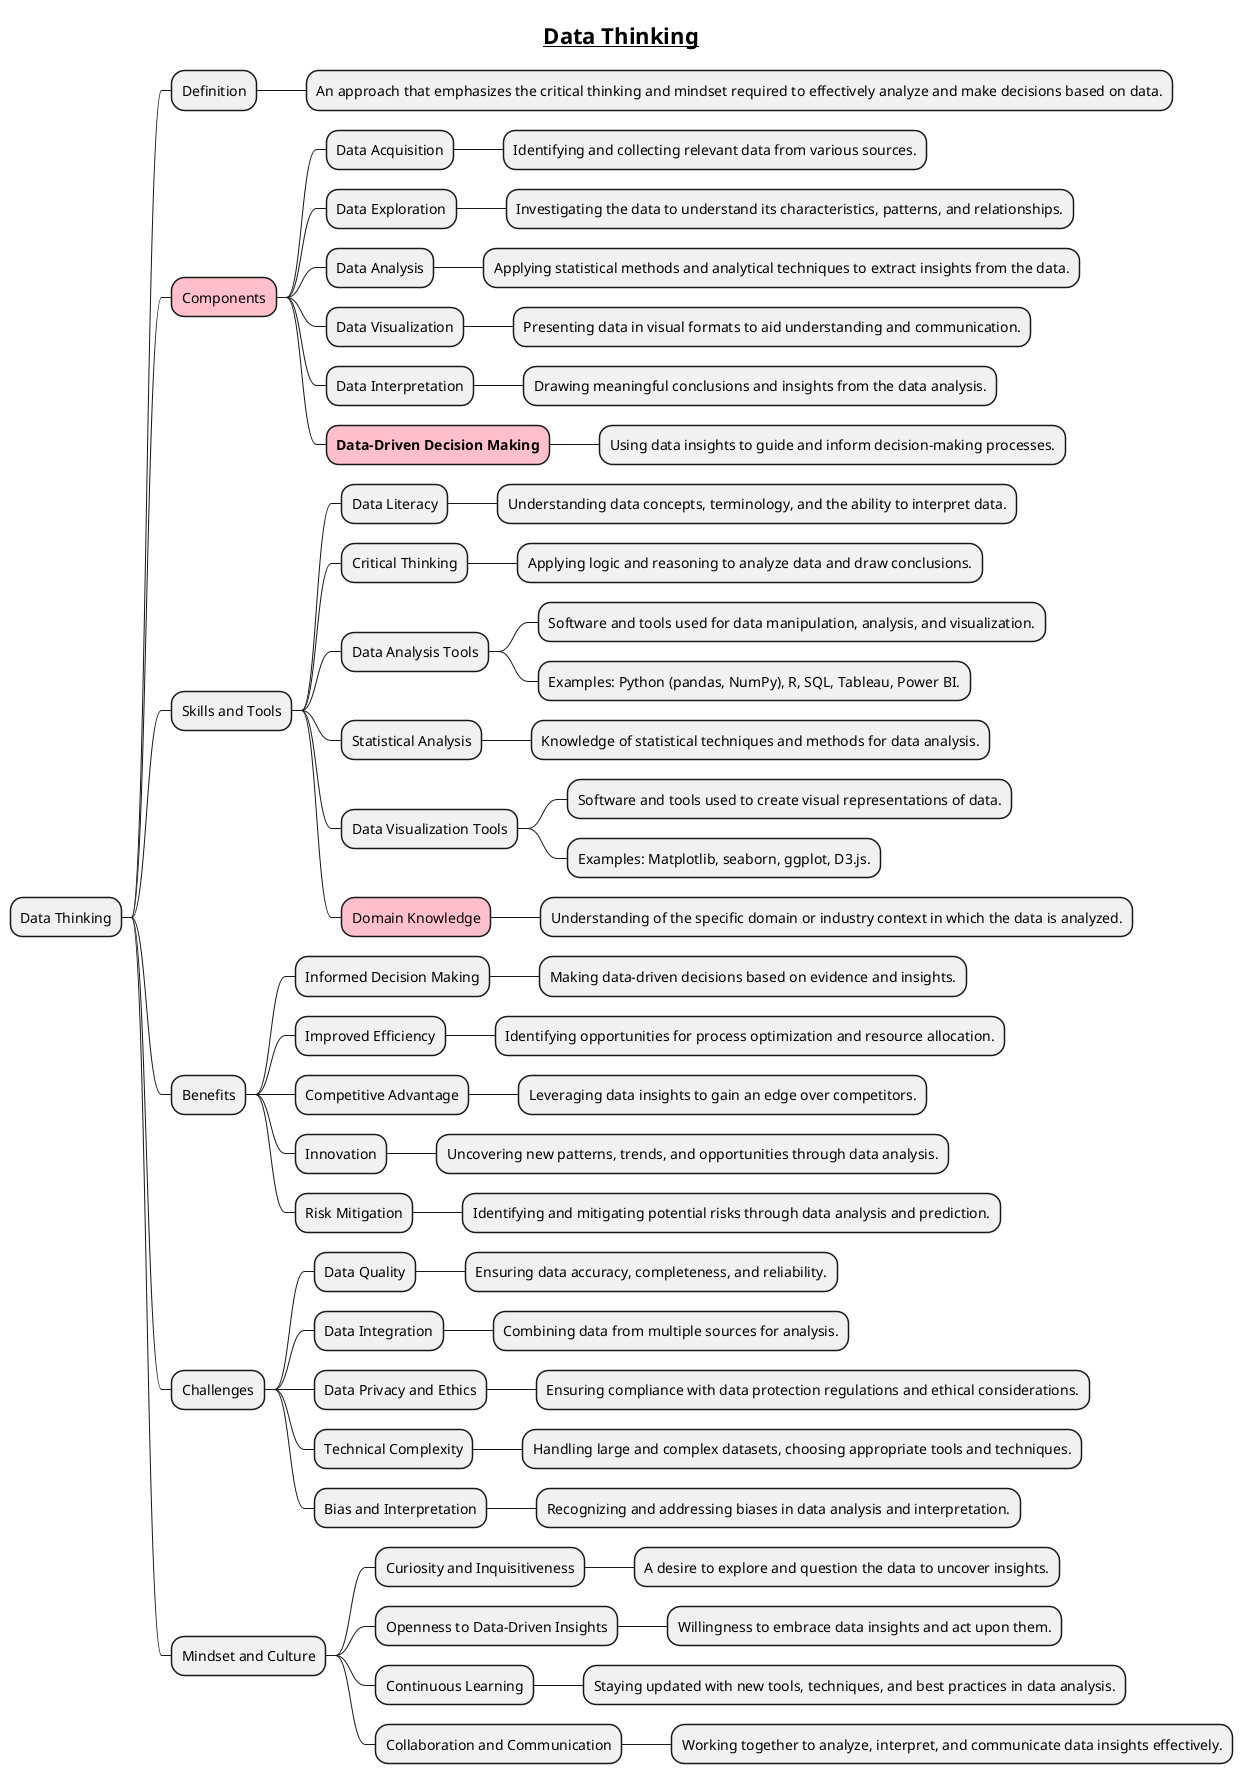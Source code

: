 @startmindmap
title =__Data Thinking__

* Data Thinking

** Definition
*** An approach that emphasizes the critical thinking and mindset required to effectively analyze and make decisions based on data.

**[#pink] Components

*** Data Acquisition
**** Identifying and collecting relevant data from various sources.

*** Data Exploration
**** Investigating the data to understand its characteristics, patterns, and relationships.

*** Data Analysis
**** Applying statistical methods and analytical techniques to extract insights from the data.

*** Data Visualization
**** Presenting data in visual formats to aid understanding and communication.

*** Data Interpretation
**** Drawing meaningful conclusions and insights from the data analysis.

***[#pink] **Data-Driven Decision Making**
**** Using data insights to guide and inform decision-making processes.

** Skills and Tools

*** Data Literacy
**** Understanding data concepts, terminology, and the ability to interpret data.

*** Critical Thinking
**** Applying logic and reasoning to analyze data and draw conclusions.

*** Data Analysis Tools
**** Software and tools used for data manipulation, analysis, and visualization.
**** Examples: Python (pandas, NumPy), R, SQL, Tableau, Power BI.

*** Statistical Analysis
**** Knowledge of statistical techniques and methods for data analysis.

*** Data Visualization Tools
**** Software and tools used to create visual representations of data.
**** Examples: Matplotlib, seaborn, ggplot, D3.js.

***[#pink] Domain Knowledge
**** Understanding of the specific domain or industry context in which the data is analyzed.

** Benefits

*** Informed Decision Making
**** Making data-driven decisions based on evidence and insights.

*** Improved Efficiency
**** Identifying opportunities for process optimization and resource allocation.

*** Competitive Advantage
**** Leveraging data insights to gain an edge over competitors.

*** Innovation
**** Uncovering new patterns, trends, and opportunities through data analysis.

*** Risk Mitigation
**** Identifying and mitigating potential risks through data analysis and prediction.

** Challenges

*** Data Quality
**** Ensuring data accuracy, completeness, and reliability.

*** Data Integration
**** Combining data from multiple sources for analysis.

*** Data Privacy and Ethics
**** Ensuring compliance with data protection regulations and ethical considerations.

*** Technical Complexity
**** Handling large and complex datasets, choosing appropriate tools and techniques.

*** Bias and Interpretation
**** Recognizing and addressing biases in data analysis and interpretation.

** Mindset and Culture

*** Curiosity and Inquisitiveness
**** A desire to explore and question the data to uncover insights.

*** Openness to Data-Driven Insights
**** Willingness to embrace data insights and act upon them.

*** Continuous Learning
**** Staying updated with new tools, techniques, and best practices in data analysis.

*** Collaboration and Communication
**** Working together to analyze, interpret, and communicate data insights effectively.

@endmindmap
